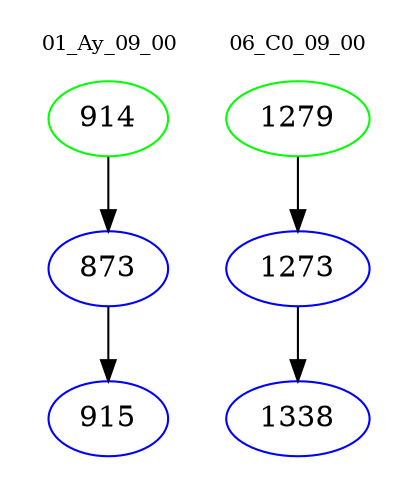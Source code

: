 digraph{
subgraph cluster_0 {
color = white
label = "01_Ay_09_00";
fontsize=10;
T0_914 [label="914", color="green"]
T0_914 -> T0_873 [color="black"]
T0_873 [label="873", color="blue"]
T0_873 -> T0_915 [color="black"]
T0_915 [label="915", color="blue"]
}
subgraph cluster_1 {
color = white
label = "06_C0_09_00";
fontsize=10;
T1_1279 [label="1279", color="green"]
T1_1279 -> T1_1273 [color="black"]
T1_1273 [label="1273", color="blue"]
T1_1273 -> T1_1338 [color="black"]
T1_1338 [label="1338", color="blue"]
}
}
